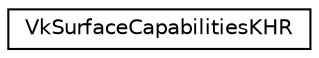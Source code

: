 digraph "Graphical Class Hierarchy"
{
 // LATEX_PDF_SIZE
  edge [fontname="Helvetica",fontsize="10",labelfontname="Helvetica",labelfontsize="10"];
  node [fontname="Helvetica",fontsize="10",shape=record];
  rankdir="LR";
  Node0 [label="VkSurfaceCapabilitiesKHR",height=0.2,width=0.4,color="black", fillcolor="white", style="filled",URL="$structVkSurfaceCapabilitiesKHR.html",tooltip=" "];
}

